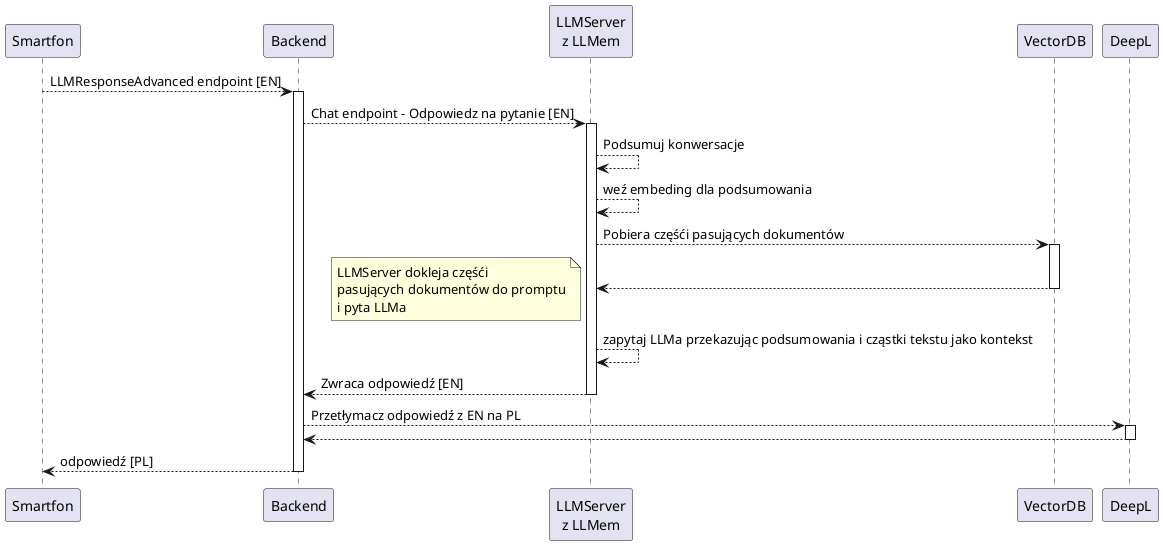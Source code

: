 @startuml
participant Smartfon
participant Backend
participant "LLMServer\nz LLMem" as LLMServer
participant VectorDB
participant DeepL


Smartfon --> Backend:  LLMResponseAdvanced endpoint [EN]
deactivate Smartfon
activate Backend


Backend --> LLMServer: Chat endpoint - Odpowiedz na pytanie [EN]
activate LLMServer
LLMServer --> LLMServer: Podsumuj konwersacje
LLMServer --> LLMServer: weź embeding dla podsumowania
LLMServer --> VectorDB: Pobiera częśći pasujących dokumentów
activate VectorDB
VectorDB --> LLMServer:
note left
    LLMServer dokleja częśći
    pasujących dokumentów do promptu
    i pyta LLMa
end note
deactivate VectorDB
LLMServer --> LLMServer: zapytaj LLMa przekazując podsumowania i cząstki tekstu jako kontekst
LLMServer --> Backend: Zwraca odpowiedź [EN]
deactivate LLMServer

Backend --> DeepL: Przetłymacz odpowiedź z EN na PL
activate DeepL
DeepL --> Backend
deactivate DeepL

Backend --> Smartfon: odpowiedź [PL]
deactivate Backend

@enduml